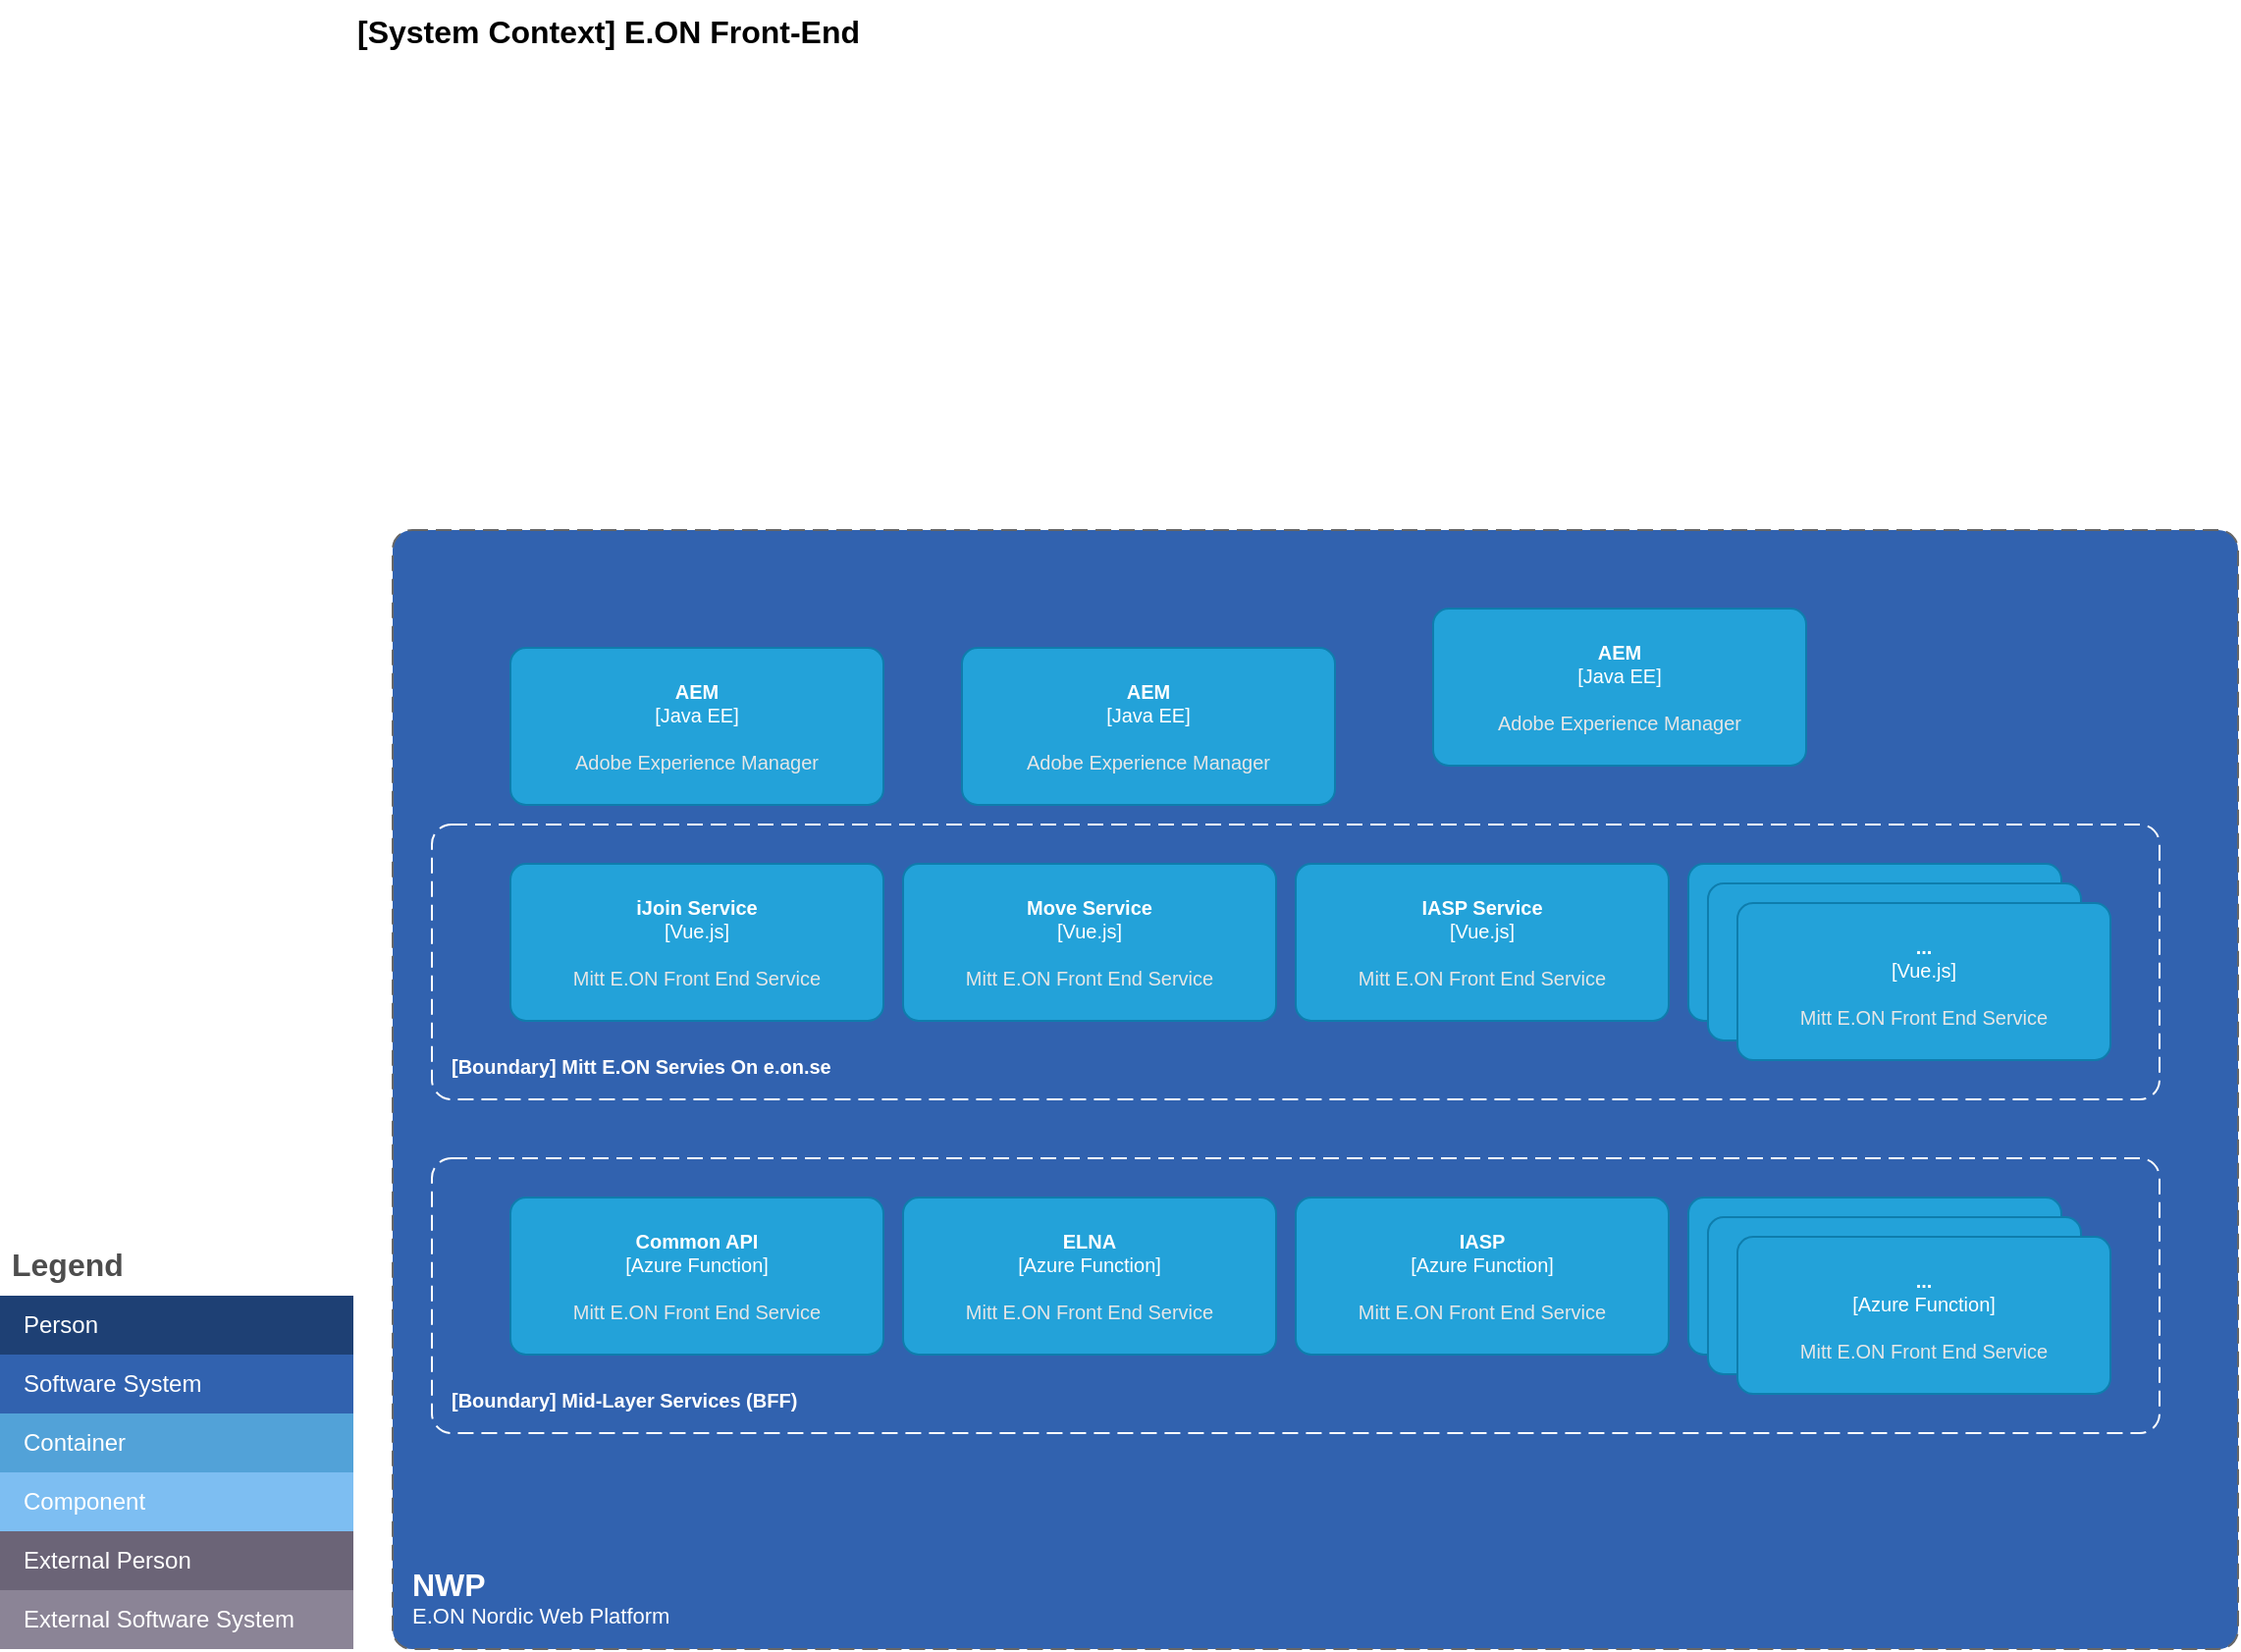 <mxfile version="28.2.7">
  <diagram name="c4-eon-frontend-context" id="gPYxsxge0-KSUozvAEvG">
    <mxGraphModel dx="2509" dy="931" grid="1" gridSize="10" guides="1" tooltips="1" connect="1" arrows="1" fold="1" page="1" pageScale="1" pageWidth="850" pageHeight="1100" math="0" shadow="0">
      <root>
        <mxCell id="0" />
        <mxCell id="1" parent="0" />
        <mxCell id="LwtE5Bcqj1OXI7IY65dS-1" value="Legend" style="shape=table;startSize=30;container=1;collapsible=0;childLayout=tableLayout;fontSize=16;align=left;verticalAlign=top;fillColor=none;strokeColor=none;fontColor=#4D4D4D;fontStyle=1;spacingLeft=6;spacing=0;resizable=0;" vertex="1" parent="1">
          <mxGeometry x="-650" y="630" width="180" height="210" as="geometry" />
        </mxCell>
        <mxCell id="LwtE5Bcqj1OXI7IY65dS-2" value="" style="shape=tableRow;horizontal=0;startSize=0;swimlaneHead=0;swimlaneBody=0;strokeColor=inherit;top=0;left=0;bottom=0;right=0;collapsible=0;dropTarget=0;fillColor=none;points=[[0,0.5],[1,0.5]];portConstraint=eastwest;fontSize=12;swimlaneFillColor=none;" vertex="1" parent="LwtE5Bcqj1OXI7IY65dS-1">
          <mxGeometry y="30" width="180" height="30" as="geometry" />
        </mxCell>
        <mxCell id="LwtE5Bcqj1OXI7IY65dS-3" value="Person" style="shape=partialRectangle;html=1;whiteSpace=wrap;connectable=0;strokeColor=inherit;overflow=hidden;fillColor=#1E4074;top=0;left=0;bottom=0;right=0;pointerEvents=1;fontSize=12;align=left;fontColor=#FFFFFF;gradientColor=none;spacingLeft=10;spacingRight=4;swimlaneFillColor=none;" vertex="1" parent="LwtE5Bcqj1OXI7IY65dS-2">
          <mxGeometry width="180" height="30" as="geometry">
            <mxRectangle width="180" height="30" as="alternateBounds" />
          </mxGeometry>
        </mxCell>
        <mxCell id="LwtE5Bcqj1OXI7IY65dS-4" value="" style="shape=tableRow;horizontal=0;startSize=0;swimlaneHead=0;swimlaneBody=0;strokeColor=inherit;top=0;left=0;bottom=0;right=0;collapsible=0;dropTarget=0;fillColor=none;points=[[0,0.5],[1,0.5]];portConstraint=eastwest;fontSize=12;swimlaneFillColor=none;" vertex="1" parent="LwtE5Bcqj1OXI7IY65dS-1">
          <mxGeometry y="60" width="180" height="30" as="geometry" />
        </mxCell>
        <mxCell id="LwtE5Bcqj1OXI7IY65dS-5" value="Software System" style="shape=partialRectangle;html=1;whiteSpace=wrap;connectable=0;strokeColor=inherit;overflow=hidden;fillColor=#3162AF;top=0;left=0;bottom=0;right=0;pointerEvents=1;fontSize=12;align=left;fontColor=#FFFFFF;gradientColor=none;spacingLeft=10;spacingRight=4;labelBackgroundColor=none;swimlaneFillColor=none;" vertex="1" parent="LwtE5Bcqj1OXI7IY65dS-4">
          <mxGeometry width="180" height="30" as="geometry">
            <mxRectangle width="180" height="30" as="alternateBounds" />
          </mxGeometry>
        </mxCell>
        <mxCell id="LwtE5Bcqj1OXI7IY65dS-6" value="" style="shape=tableRow;horizontal=0;startSize=0;swimlaneHead=0;swimlaneBody=0;strokeColor=inherit;top=0;left=0;bottom=0;right=0;collapsible=0;dropTarget=0;fillColor=none;points=[[0,0.5],[1,0.5]];portConstraint=eastwest;fontSize=12;swimlaneFillColor=none;" vertex="1" parent="LwtE5Bcqj1OXI7IY65dS-1">
          <mxGeometry y="90" width="180" height="30" as="geometry" />
        </mxCell>
        <mxCell id="LwtE5Bcqj1OXI7IY65dS-7" value="Container" style="shape=partialRectangle;html=1;whiteSpace=wrap;connectable=0;strokeColor=inherit;overflow=hidden;fillColor=#52a2d8;top=0;left=0;bottom=0;right=0;pointerEvents=1;fontSize=12;align=left;fontColor=#FFFFFF;gradientColor=none;spacingLeft=10;spacingRight=4;swimlaneFillColor=none;" vertex="1" parent="LwtE5Bcqj1OXI7IY65dS-6">
          <mxGeometry width="180" height="30" as="geometry">
            <mxRectangle width="180" height="30" as="alternateBounds" />
          </mxGeometry>
        </mxCell>
        <mxCell id="LwtE5Bcqj1OXI7IY65dS-8" value="" style="shape=tableRow;horizontal=0;startSize=0;swimlaneHead=0;swimlaneBody=0;strokeColor=inherit;top=0;left=0;bottom=0;right=0;collapsible=0;dropTarget=0;fillColor=none;points=[[0,0.5],[1,0.5]];portConstraint=eastwest;fontSize=12;swimlaneFillColor=none;" vertex="1" parent="LwtE5Bcqj1OXI7IY65dS-1">
          <mxGeometry y="120" width="180" height="30" as="geometry" />
        </mxCell>
        <mxCell id="LwtE5Bcqj1OXI7IY65dS-9" value="Component" style="shape=partialRectangle;html=1;whiteSpace=wrap;connectable=0;strokeColor=inherit;overflow=hidden;fillColor=#7dbef2;top=0;left=0;bottom=0;right=0;pointerEvents=1;fontSize=12;align=left;fontColor=#FFFFFF;gradientColor=none;spacingLeft=10;spacingRight=4;swimlaneFillColor=none;" vertex="1" parent="LwtE5Bcqj1OXI7IY65dS-8">
          <mxGeometry width="180" height="30" as="geometry">
            <mxRectangle width="180" height="30" as="alternateBounds" />
          </mxGeometry>
        </mxCell>
        <mxCell id="LwtE5Bcqj1OXI7IY65dS-10" value="" style="shape=tableRow;horizontal=0;startSize=0;swimlaneHead=0;swimlaneBody=0;strokeColor=inherit;top=0;left=0;bottom=0;right=0;collapsible=0;dropTarget=0;fillColor=none;points=[[0,0.5],[1,0.5]];portConstraint=eastwest;fontSize=12;swimlaneFillColor=none;" vertex="1" parent="LwtE5Bcqj1OXI7IY65dS-1">
          <mxGeometry y="150" width="180" height="30" as="geometry" />
        </mxCell>
        <mxCell id="LwtE5Bcqj1OXI7IY65dS-11" value="External Person" style="shape=partialRectangle;html=1;whiteSpace=wrap;connectable=0;strokeColor=inherit;overflow=hidden;fillColor=#6b6477;top=0;left=0;bottom=0;right=0;pointerEvents=1;fontSize=12;align=left;fontColor=#FFFFFF;gradientColor=none;spacingLeft=10;spacingRight=4;swimlaneFillColor=none;" vertex="1" parent="LwtE5Bcqj1OXI7IY65dS-10">
          <mxGeometry width="180" height="30" as="geometry">
            <mxRectangle width="180" height="30" as="alternateBounds" />
          </mxGeometry>
        </mxCell>
        <mxCell id="LwtE5Bcqj1OXI7IY65dS-12" value="" style="shape=tableRow;horizontal=0;startSize=0;swimlaneHead=0;swimlaneBody=0;strokeColor=inherit;top=0;left=0;bottom=0;right=0;collapsible=0;dropTarget=0;fillColor=none;points=[[0,0.5],[1,0.5]];portConstraint=eastwest;fontSize=12;swimlaneFillColor=none;" vertex="1" parent="LwtE5Bcqj1OXI7IY65dS-1">
          <mxGeometry y="180" width="180" height="30" as="geometry" />
        </mxCell>
        <mxCell id="LwtE5Bcqj1OXI7IY65dS-13" value="External Software System" style="shape=partialRectangle;html=1;whiteSpace=wrap;connectable=0;strokeColor=inherit;overflow=hidden;fillColor=#8b8496;top=0;left=0;bottom=0;right=0;pointerEvents=1;fontSize=12;align=left;fontColor=#FFFFFF;gradientColor=none;spacingLeft=10;spacingRight=4;swimlaneFillColor=none;" vertex="1" parent="LwtE5Bcqj1OXI7IY65dS-12">
          <mxGeometry width="180" height="30" as="geometry">
            <mxRectangle width="180" height="30" as="alternateBounds" />
          </mxGeometry>
        </mxCell>
        <object placeholders="1" c4Name="[System Context] E.ON Front-End" c4Type="ContainerScopeBoundary" c4Description="" label="&lt;font style=&quot;font-size: 16px&quot;&gt;&lt;b&gt;&lt;div style=&quot;text-align: left&quot;&gt;%c4Name%&lt;/div&gt;&lt;/b&gt;&lt;/font&gt;&lt;div style=&quot;text-align: left&quot;&gt;%c4Description%&lt;/div&gt;" id="LwtE5Bcqj1OXI7IY65dS-15">
          <mxCell style="text;html=1;strokeColor=none;fillColor=none;align=left;verticalAlign=top;whiteSpace=wrap;rounded=0;metaEdit=1;allowArrows=0;resizable=1;rotatable=0;connectable=0;recursiveResize=0;expand=0;pointerEvents=0;points=[[0.25,0,0],[0.5,0,0],[0.75,0,0],[1,0.25,0],[1,0.5,0],[1,0.75,0],[0.75,1,0],[0.5,1,0],[0.25,1,0],[0,0.75,0],[0,0.5,0],[0,0.25,0]];" vertex="1" parent="1">
            <mxGeometry x="-470" width="260" height="40" as="geometry" />
          </mxCell>
        </object>
        <object c4Name="NWP" c4Type="SystemScopeBoundary" c4Application="Software System" label="&lt;font style=&quot;font-size: 16px&quot;&gt;&lt;b&gt;&lt;div style=&quot;text-align: left&quot;&gt;%c4Name%&lt;/div&gt;&lt;/b&gt;&lt;/font&gt;&lt;div style=&quot;text-align: left&quot;&gt;%Description%&lt;/div&gt;" placeholders="1" Description="E.ON Nordic Web Platform" id="LwtE5Bcqj1OXI7IY65dS-16">
          <mxCell style="rounded=1;fontSize=11;whiteSpace=wrap;html=1;dashed=1;arcSize=20;fillColor=#3162AF;strokeColor=#666666;fontColor=#FFFFFF;labelBackgroundColor=none;align=left;verticalAlign=bottom;labelBorderColor=none;spacingTop=0;spacing=10;dashPattern=8 4;metaEdit=1;rotatable=0;perimeter=rectanglePerimeter;labelPadding=0;allowArrows=0;connectable=0;expand=0;recursiveResize=0;editable=1;pointerEvents=0;absoluteArcSize=1;points=[[0.25,0,0],[0.5,0,0],[0.75,0,0],[1,0.25,0],[1,0.5,0],[1,0.75,0],[0.75,1,0],[0.5,1,0],[0.25,1,0],[0,0.75,0],[0,0.5,0],[0,0.25,0]];glass=0;" vertex="1" parent="1">
            <mxGeometry x="-450" y="270" width="940" height="570" as="geometry" />
          </mxCell>
        </object>
        <object placeholders="1" c4Name="AEM" c4Type="Container" c4Technology="Java EE" c4Description="Adobe Experience Manager" label="&lt;font&gt;&lt;b&gt;%c4Name%&lt;/b&gt;&lt;/font&gt;&lt;div&gt;[%c4Technology%]&lt;/div&gt;&lt;br&gt;&lt;div&gt;&lt;font&gt;&lt;font color=&quot;#E6E6E6&quot;&gt;%c4Description%&lt;/font&gt;&lt;/font&gt;&lt;/div&gt;" id="LwtE5Bcqj1OXI7IY65dS-18">
          <mxCell style="rounded=1;whiteSpace=wrap;html=1;fontSize=10;labelBackgroundColor=none;fillColor=#23A2D9;fontColor=#ffffff;align=center;arcSize=10;strokeColor=#0E7DAD;metaEdit=1;resizable=1;points=[[0.25,0,0],[0.5,0,0],[0.75,0,0],[1,0.25,0],[1,0.5,0],[1,0.75,0],[0.75,1,0],[0.5,1,0],[0.25,1,0],[0,0.75,0],[0,0.5,0],[0,0.25,0]];resizeWidth=1;resizeHeight=1;" vertex="1" parent="1">
            <mxGeometry x="-390" y="330" width="190" height="80" as="geometry" />
          </mxCell>
        </object>
        <object placeholders="1" c4Name="iJoin Service" c4Type="Container" c4Technology="Vue.js" c4Description="Mitt E.ON Front End Service" label="&lt;font&gt;&lt;b&gt;%c4Name%&lt;/b&gt;&lt;/font&gt;&lt;div&gt;[%c4Technology%]&lt;/div&gt;&lt;br&gt;&lt;div&gt;&lt;font&gt;&lt;font color=&quot;#E6E6E6&quot;&gt;%c4Description%&lt;/font&gt;&lt;/font&gt;&lt;/div&gt;" id="LwtE5Bcqj1OXI7IY65dS-21">
          <mxCell style="rounded=1;whiteSpace=wrap;html=1;fontSize=10;labelBackgroundColor=none;fillColor=#23A2D9;fontColor=#ffffff;align=center;arcSize=10;strokeColor=#0E7DAD;metaEdit=1;resizable=1;points=[[0.25,0,0],[0.5,0,0],[0.75,0,0],[1,0.25,0],[1,0.5,0],[1,0.75,0],[0.75,1,0],[0.5,1,0],[0.25,1,0],[0,0.75,0],[0,0.5,0],[0,0.25,0]];resizeWidth=1;resizeHeight=1;" vertex="1" parent="1">
            <mxGeometry x="-390" y="440" width="190" height="80" as="geometry" />
          </mxCell>
        </object>
        <object placeholders="1" c4Name="Move Service" c4Type="Container" c4Technology="Vue.js" c4Description="Mitt E.ON Front End Service" label="&lt;font&gt;&lt;b&gt;%c4Name%&lt;/b&gt;&lt;/font&gt;&lt;div&gt;[%c4Technology%]&lt;/div&gt;&lt;br&gt;&lt;div&gt;&lt;font&gt;&lt;font color=&quot;#E6E6E6&quot;&gt;%c4Description%&lt;/font&gt;&lt;/font&gt;&lt;/div&gt;" id="LwtE5Bcqj1OXI7IY65dS-22">
          <mxCell style="rounded=1;whiteSpace=wrap;html=1;fontSize=10;labelBackgroundColor=none;fillColor=#23A2D9;fontColor=#ffffff;align=center;arcSize=10;strokeColor=#0E7DAD;metaEdit=1;resizable=1;points=[[0.25,0,0],[0.5,0,0],[0.75,0,0],[1,0.25,0],[1,0.5,0],[1,0.75,0],[0.75,1,0],[0.5,1,0],[0.25,1,0],[0,0.75,0],[0,0.5,0],[0,0.25,0]];resizeWidth=1;resizeHeight=1;" vertex="1" parent="1">
            <mxGeometry x="-190" y="440" width="190" height="80" as="geometry" />
          </mxCell>
        </object>
        <object placeholders="1" c4Name="IASP Service" c4Type="Container" c4Technology="Vue.js" c4Description="Mitt E.ON Front End Service" label="&lt;font&gt;&lt;b&gt;%c4Name%&lt;/b&gt;&lt;/font&gt;&lt;div&gt;[%c4Technology%]&lt;/div&gt;&lt;br&gt;&lt;div&gt;&lt;font&gt;&lt;font color=&quot;#E6E6E6&quot;&gt;%c4Description%&lt;/font&gt;&lt;/font&gt;&lt;/div&gt;" id="LwtE5Bcqj1OXI7IY65dS-23">
          <mxCell style="rounded=1;whiteSpace=wrap;html=1;fontSize=10;labelBackgroundColor=none;fillColor=#23A2D9;fontColor=#ffffff;align=center;arcSize=10;strokeColor=#0E7DAD;metaEdit=1;resizable=1;points=[[0.25,0,0],[0.5,0,0],[0.75,0,0],[1,0.25,0],[1,0.5,0],[1,0.75,0],[0.75,1,0],[0.5,1,0],[0.25,1,0],[0,0.75,0],[0,0.5,0],[0,0.25,0]];resizeWidth=1;resizeHeight=1;" vertex="1" parent="1">
            <mxGeometry x="10" y="440" width="190" height="80" as="geometry" />
          </mxCell>
        </object>
        <object placeholders="1" c4Name="Mitt E.ON Servies On e.on.se" c4Type="Boundary" c4Application="Boundary" label="&lt;font&gt;&lt;b&gt;&lt;div style=&quot;text-align: left&quot;&gt;[%c4Application%] %c4Name%&lt;/div&gt;&lt;/b&gt;&lt;/font&gt;" id="LwtE5Bcqj1OXI7IY65dS-25">
          <mxCell style="rounded=1;fontSize=10;whiteSpace=wrap;html=1;dashed=1;arcSize=20;fillColor=none;strokeColor=#FFFFFF;fontColor=#FFFFFF;labelBackgroundColor=none;align=left;verticalAlign=bottom;labelBorderColor=none;spacingTop=0;spacing=10;dashPattern=8 4;metaEdit=1;rotatable=0;perimeter=rectanglePerimeter;labelPadding=0;allowArrows=0;connectable=0;expand=0;recursiveResize=0;editable=1;pointerEvents=0;absoluteArcSize=1;points=[[0.25,0,0],[0.5,0,0],[0.75,0,0],[1,0.25,0],[1,0.5,0],[1,0.75,0],[0.75,1,0],[0.5,1,0],[0.25,1,0],[0,0.75,0],[0,0.5,0],[0,0.25,0]];" vertex="1" parent="1">
            <mxGeometry x="-430" y="420" width="880" height="140" as="geometry" />
          </mxCell>
        </object>
        <object placeholders="1" c4Name="..." c4Type="Container" c4Technology="Vue.js" c4Description="Mitt E.ON Front End Service" label="&lt;font&gt;&lt;b&gt;%c4Name%&lt;/b&gt;&lt;/font&gt;&lt;div&gt;[%c4Technology%]&lt;/div&gt;&lt;br&gt;&lt;div&gt;&lt;font&gt;&lt;font color=&quot;#E6E6E6&quot;&gt;%c4Description%&lt;/font&gt;&lt;/font&gt;&lt;/div&gt;" id="LwtE5Bcqj1OXI7IY65dS-28">
          <mxCell style="rounded=1;whiteSpace=wrap;html=1;fontSize=10;labelBackgroundColor=none;fillColor=#23A2D9;fontColor=#ffffff;align=center;arcSize=10;strokeColor=#0E7DAD;metaEdit=1;resizable=1;points=[[0.25,0,0],[0.5,0,0],[0.75,0,0],[1,0.25,0],[1,0.5,0],[1,0.75,0],[0.75,1,0],[0.5,1,0],[0.25,1,0],[0,0.75,0],[0,0.5,0],[0,0.25,0]];resizeWidth=1;resizeHeight=1;" vertex="1" parent="1">
            <mxGeometry x="210" y="440" width="190" height="80" as="geometry" />
          </mxCell>
        </object>
        <object placeholders="1" c4Name="..." c4Type="Container" c4Technology="Vue.js" c4Description="Mitt E.ON Front End Service" label="&lt;font&gt;&lt;b&gt;%c4Name%&lt;/b&gt;&lt;/font&gt;&lt;div&gt;[%c4Technology%]&lt;/div&gt;&lt;br&gt;&lt;div&gt;&lt;font&gt;&lt;font color=&quot;#E6E6E6&quot;&gt;%c4Description%&lt;/font&gt;&lt;/font&gt;&lt;/div&gt;" id="LwtE5Bcqj1OXI7IY65dS-29">
          <mxCell style="rounded=1;whiteSpace=wrap;html=1;fontSize=10;labelBackgroundColor=none;fillColor=#23A2D9;fontColor=#ffffff;align=center;arcSize=10;strokeColor=#0E7DAD;metaEdit=1;resizable=1;points=[[0.25,0,0],[0.5,0,0],[0.75,0,0],[1,0.25,0],[1,0.5,0],[1,0.75,0],[0.75,1,0],[0.5,1,0],[0.25,1,0],[0,0.75,0],[0,0.5,0],[0,0.25,0]];resizeWidth=1;resizeHeight=1;" vertex="1" parent="1">
            <mxGeometry x="220" y="450" width="190" height="80" as="geometry" />
          </mxCell>
        </object>
        <object placeholders="1" c4Name="..." c4Type="Container" c4Technology="Vue.js" c4Description="Mitt E.ON Front End Service" label="&lt;font&gt;&lt;b&gt;%c4Name%&lt;/b&gt;&lt;/font&gt;&lt;div&gt;[%c4Technology%]&lt;/div&gt;&lt;br&gt;&lt;div&gt;&lt;font&gt;&lt;font color=&quot;#E6E6E6&quot;&gt;%c4Description%&lt;/font&gt;&lt;/font&gt;&lt;/div&gt;" id="LwtE5Bcqj1OXI7IY65dS-30">
          <mxCell style="rounded=1;whiteSpace=wrap;html=1;fontSize=10;labelBackgroundColor=none;fillColor=#23A2D9;fontColor=#ffffff;align=center;arcSize=10;strokeColor=#0E7DAD;metaEdit=1;resizable=1;points=[[0.25,0,0],[0.5,0,0],[0.75,0,0],[1,0.25,0],[1,0.5,0],[1,0.75,0],[0.75,1,0],[0.5,1,0],[0.25,1,0],[0,0.75,0],[0,0.5,0],[0,0.25,0]];resizeWidth=1;resizeHeight=1;" vertex="1" parent="1">
            <mxGeometry x="235" y="460" width="190" height="80" as="geometry" />
          </mxCell>
        </object>
        <object placeholders="1" c4Name="Common API" c4Type="Container" c4Technology="Azure Function" c4Description="Mitt E.ON Front End Service" label="&lt;font&gt;&lt;b&gt;%c4Name%&lt;/b&gt;&lt;/font&gt;&lt;div&gt;[%c4Technology%]&lt;/div&gt;&lt;br&gt;&lt;div&gt;&lt;font&gt;&lt;font color=&quot;#E6E6E6&quot;&gt;%c4Description%&lt;/font&gt;&lt;/font&gt;&lt;/div&gt;" id="LwtE5Bcqj1OXI7IY65dS-31">
          <mxCell style="rounded=1;whiteSpace=wrap;html=1;fontSize=10;labelBackgroundColor=none;fillColor=#23A2D9;fontColor=#ffffff;align=center;arcSize=10;strokeColor=#0E7DAD;metaEdit=1;resizable=1;points=[[0.25,0,0],[0.5,0,0],[0.75,0,0],[1,0.25,0],[1,0.5,0],[1,0.75,0],[0.75,1,0],[0.5,1,0],[0.25,1,0],[0,0.75,0],[0,0.5,0],[0,0.25,0]];resizeWidth=1;resizeHeight=1;" vertex="1" parent="1">
            <mxGeometry x="-390" y="610" width="190" height="80" as="geometry" />
          </mxCell>
        </object>
        <object placeholders="1" c4Name="ELNA" c4Type="Container" c4Technology="Azure Function" c4Description="Mitt E.ON Front End Service" label="&lt;font&gt;&lt;b&gt;%c4Name%&lt;/b&gt;&lt;/font&gt;&lt;div&gt;[%c4Technology%]&lt;/div&gt;&lt;br&gt;&lt;div&gt;&lt;font&gt;&lt;font color=&quot;#E6E6E6&quot;&gt;%c4Description%&lt;/font&gt;&lt;/font&gt;&lt;/div&gt;" id="LwtE5Bcqj1OXI7IY65dS-32">
          <mxCell style="rounded=1;whiteSpace=wrap;html=1;fontSize=10;labelBackgroundColor=none;fillColor=#23A2D9;fontColor=#ffffff;align=center;arcSize=10;strokeColor=#0E7DAD;metaEdit=1;resizable=1;points=[[0.25,0,0],[0.5,0,0],[0.75,0,0],[1,0.25,0],[1,0.5,0],[1,0.75,0],[0.75,1,0],[0.5,1,0],[0.25,1,0],[0,0.75,0],[0,0.5,0],[0,0.25,0]];resizeWidth=1;resizeHeight=1;" vertex="1" parent="1">
            <mxGeometry x="-190" y="610" width="190" height="80" as="geometry" />
          </mxCell>
        </object>
        <object placeholders="1" c4Name="IASP" c4Type="Container" c4Technology="Azure Function" c4Description="Mitt E.ON Front End Service" label="&lt;font&gt;&lt;b&gt;%c4Name%&lt;/b&gt;&lt;/font&gt;&lt;div&gt;[%c4Technology%]&lt;/div&gt;&lt;br&gt;&lt;div&gt;&lt;font&gt;&lt;font color=&quot;#E6E6E6&quot;&gt;%c4Description%&lt;/font&gt;&lt;/font&gt;&lt;/div&gt;" id="LwtE5Bcqj1OXI7IY65dS-33">
          <mxCell style="rounded=1;whiteSpace=wrap;html=1;fontSize=10;labelBackgroundColor=none;fillColor=#23A2D9;fontColor=#ffffff;align=center;arcSize=10;strokeColor=#0E7DAD;metaEdit=1;resizable=1;points=[[0.25,0,0],[0.5,0,0],[0.75,0,0],[1,0.25,0],[1,0.5,0],[1,0.75,0],[0.75,1,0],[0.5,1,0],[0.25,1,0],[0,0.75,0],[0,0.5,0],[0,0.25,0]];resizeWidth=1;resizeHeight=1;" vertex="1" parent="1">
            <mxGeometry x="10" y="610" width="190" height="80" as="geometry" />
          </mxCell>
        </object>
        <object placeholders="1" c4Name="Mid-Layer Services (BFF)" c4Type="Boundary" c4Application="Boundary" label="&lt;font&gt;&lt;b&gt;&lt;div style=&quot;text-align: left&quot;&gt;[%c4Application%] %c4Name%&lt;/div&gt;&lt;/b&gt;&lt;/font&gt;" id="LwtE5Bcqj1OXI7IY65dS-34">
          <mxCell style="rounded=1;fontSize=10;whiteSpace=wrap;html=1;dashed=1;arcSize=20;fillColor=none;strokeColor=#FFFFFF;fontColor=#FFFFFF;labelBackgroundColor=none;align=left;verticalAlign=bottom;labelBorderColor=none;spacingTop=0;spacing=10;dashPattern=8 4;metaEdit=1;rotatable=0;perimeter=rectanglePerimeter;labelPadding=0;allowArrows=0;connectable=0;expand=0;recursiveResize=0;editable=1;pointerEvents=0;absoluteArcSize=1;points=[[0.25,0,0],[0.5,0,0],[0.75,0,0],[1,0.25,0],[1,0.5,0],[1,0.75,0],[0.75,1,0],[0.5,1,0],[0.25,1,0],[0,0.75,0],[0,0.5,0],[0,0.25,0]];" vertex="1" parent="1">
            <mxGeometry x="-430" y="590" width="880" height="140" as="geometry" />
          </mxCell>
        </object>
        <object placeholders="1" c4Name="..." c4Type="Container" c4Technology="Azure Function" c4Description="Mitt E.ON Front End Service" label="&lt;font&gt;&lt;b&gt;%c4Name%&lt;/b&gt;&lt;/font&gt;&lt;div&gt;[%c4Technology%]&lt;/div&gt;&lt;br&gt;&lt;div&gt;&lt;font&gt;&lt;font color=&quot;#E6E6E6&quot;&gt;%c4Description%&lt;/font&gt;&lt;/font&gt;&lt;/div&gt;" id="LwtE5Bcqj1OXI7IY65dS-35">
          <mxCell style="rounded=1;whiteSpace=wrap;html=1;fontSize=10;labelBackgroundColor=none;fillColor=#23A2D9;fontColor=#ffffff;align=center;arcSize=10;strokeColor=#0E7DAD;metaEdit=1;resizable=1;points=[[0.25,0,0],[0.5,0,0],[0.75,0,0],[1,0.25,0],[1,0.5,0],[1,0.75,0],[0.75,1,0],[0.5,1,0],[0.25,1,0],[0,0.75,0],[0,0.5,0],[0,0.25,0]];resizeWidth=1;resizeHeight=1;" vertex="1" parent="1">
            <mxGeometry x="210" y="610" width="190" height="80" as="geometry" />
          </mxCell>
        </object>
        <object placeholders="1" c4Name="..." c4Type="Container" c4Technology="Azure Function" c4Description="Mitt E.ON Front End Service" label="&lt;font&gt;&lt;b&gt;%c4Name%&lt;/b&gt;&lt;/font&gt;&lt;div&gt;[%c4Technology%]&lt;/div&gt;&lt;br&gt;&lt;div&gt;&lt;font&gt;&lt;font color=&quot;#E6E6E6&quot;&gt;%c4Description%&lt;/font&gt;&lt;/font&gt;&lt;/div&gt;" id="LwtE5Bcqj1OXI7IY65dS-36">
          <mxCell style="rounded=1;whiteSpace=wrap;html=1;fontSize=10;labelBackgroundColor=none;fillColor=#23A2D9;fontColor=#ffffff;align=center;arcSize=10;strokeColor=#0E7DAD;metaEdit=1;resizable=1;points=[[0.25,0,0],[0.5,0,0],[0.75,0,0],[1,0.25,0],[1,0.5,0],[1,0.75,0],[0.75,1,0],[0.5,1,0],[0.25,1,0],[0,0.75,0],[0,0.5,0],[0,0.25,0]];resizeWidth=1;resizeHeight=1;" vertex="1" parent="1">
            <mxGeometry x="220" y="620" width="190" height="80" as="geometry" />
          </mxCell>
        </object>
        <object placeholders="1" c4Name="..." c4Type="Container" c4Technology="Azure Function" c4Description="Mitt E.ON Front End Service" label="&lt;font&gt;&lt;b&gt;%c4Name%&lt;/b&gt;&lt;/font&gt;&lt;div&gt;[%c4Technology%]&lt;/div&gt;&lt;br&gt;&lt;div&gt;&lt;font&gt;&lt;font color=&quot;#E6E6E6&quot;&gt;%c4Description%&lt;/font&gt;&lt;/font&gt;&lt;/div&gt;" id="LwtE5Bcqj1OXI7IY65dS-37">
          <mxCell style="rounded=1;whiteSpace=wrap;html=1;fontSize=10;labelBackgroundColor=none;fillColor=#23A2D9;fontColor=#ffffff;align=center;arcSize=10;strokeColor=#0E7DAD;metaEdit=1;resizable=1;points=[[0.25,0,0],[0.5,0,0],[0.75,0,0],[1,0.25,0],[1,0.5,0],[1,0.75,0],[0.75,1,0],[0.5,1,0],[0.25,1,0],[0,0.75,0],[0,0.5,0],[0,0.25,0]];resizeWidth=1;resizeHeight=1;" vertex="1" parent="1">
            <mxGeometry x="235" y="630" width="190" height="80" as="geometry" />
          </mxCell>
        </object>
        <object placeholders="1" c4Name="AEM" c4Type="Container" c4Technology="Java EE" c4Description="Adobe Experience Manager" label="&lt;font&gt;&lt;b&gt;%c4Name%&lt;/b&gt;&lt;/font&gt;&lt;div&gt;[%c4Technology%]&lt;/div&gt;&lt;br&gt;&lt;div&gt;&lt;font&gt;&lt;font color=&quot;#E6E6E6&quot;&gt;%c4Description%&lt;/font&gt;&lt;/font&gt;&lt;/div&gt;" id="LwtE5Bcqj1OXI7IY65dS-38">
          <mxCell style="rounded=1;whiteSpace=wrap;html=1;fontSize=10;labelBackgroundColor=none;fillColor=#23A2D9;fontColor=#ffffff;align=center;arcSize=10;strokeColor=#0E7DAD;metaEdit=1;resizable=1;points=[[0.25,0,0],[0.5,0,0],[0.75,0,0],[1,0.25,0],[1,0.5,0],[1,0.75,0],[0.75,1,0],[0.5,1,0],[0.25,1,0],[0,0.75,0],[0,0.5,0],[0,0.25,0]];resizeWidth=1;resizeHeight=1;" vertex="1" parent="1">
            <mxGeometry x="-160" y="330" width="190" height="80" as="geometry" />
          </mxCell>
        </object>
        <object placeholders="1" c4Name="AEM" c4Type="Container" c4Technology="Java EE" c4Description="Adobe Experience Manager" label="&lt;font&gt;&lt;b&gt;%c4Name%&lt;/b&gt;&lt;/font&gt;&lt;div&gt;[%c4Technology%]&lt;/div&gt;&lt;br&gt;&lt;div&gt;&lt;font&gt;&lt;font color=&quot;#E6E6E6&quot;&gt;%c4Description%&lt;/font&gt;&lt;/font&gt;&lt;/div&gt;" id="LwtE5Bcqj1OXI7IY65dS-39">
          <mxCell style="rounded=1;whiteSpace=wrap;html=1;fontSize=10;labelBackgroundColor=none;fillColor=#23A2D9;fontColor=#ffffff;align=center;arcSize=10;strokeColor=#0E7DAD;metaEdit=1;resizable=1;points=[[0.25,0,0],[0.5,0,0],[0.75,0,0],[1,0.25,0],[1,0.5,0],[1,0.75,0],[0.75,1,0],[0.5,1,0],[0.25,1,0],[0,0.75,0],[0,0.5,0],[0,0.25,0]];resizeWidth=1;resizeHeight=1;" vertex="1" parent="1">
            <mxGeometry x="80" y="310" width="190" height="80" as="geometry" />
          </mxCell>
        </object>
      </root>
    </mxGraphModel>
  </diagram>
</mxfile>
